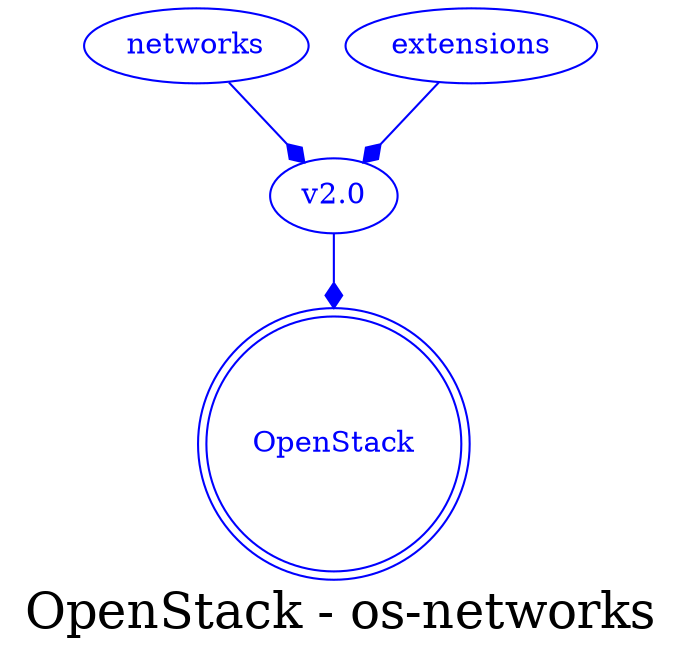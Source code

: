 digraph LexiconGraph {
graph[label="OpenStack - os-networks", fontsize=24]
splines=true
"OpenStack" [color=blue, fontcolor=blue, shape=doublecircle]
"v2.0" -> "OpenStack" [color=blue, fontcolor=blue, arrowhead=diamond, arrowtail=none]
"v2.0" [color=blue, fontcolor=blue, shape=ellipse]
"networks" -> "v2.0" [color=blue, fontcolor=blue, arrowhead=diamond, arrowtail=none]
"networks" [color=blue, fontcolor=blue, shape=ellipse]
"extensions" -> "v2.0" [color=blue, fontcolor=blue, arrowhead=diamond, arrowtail=none]
"extensions" [color=blue, fontcolor=blue, shape=ellipse]
}
